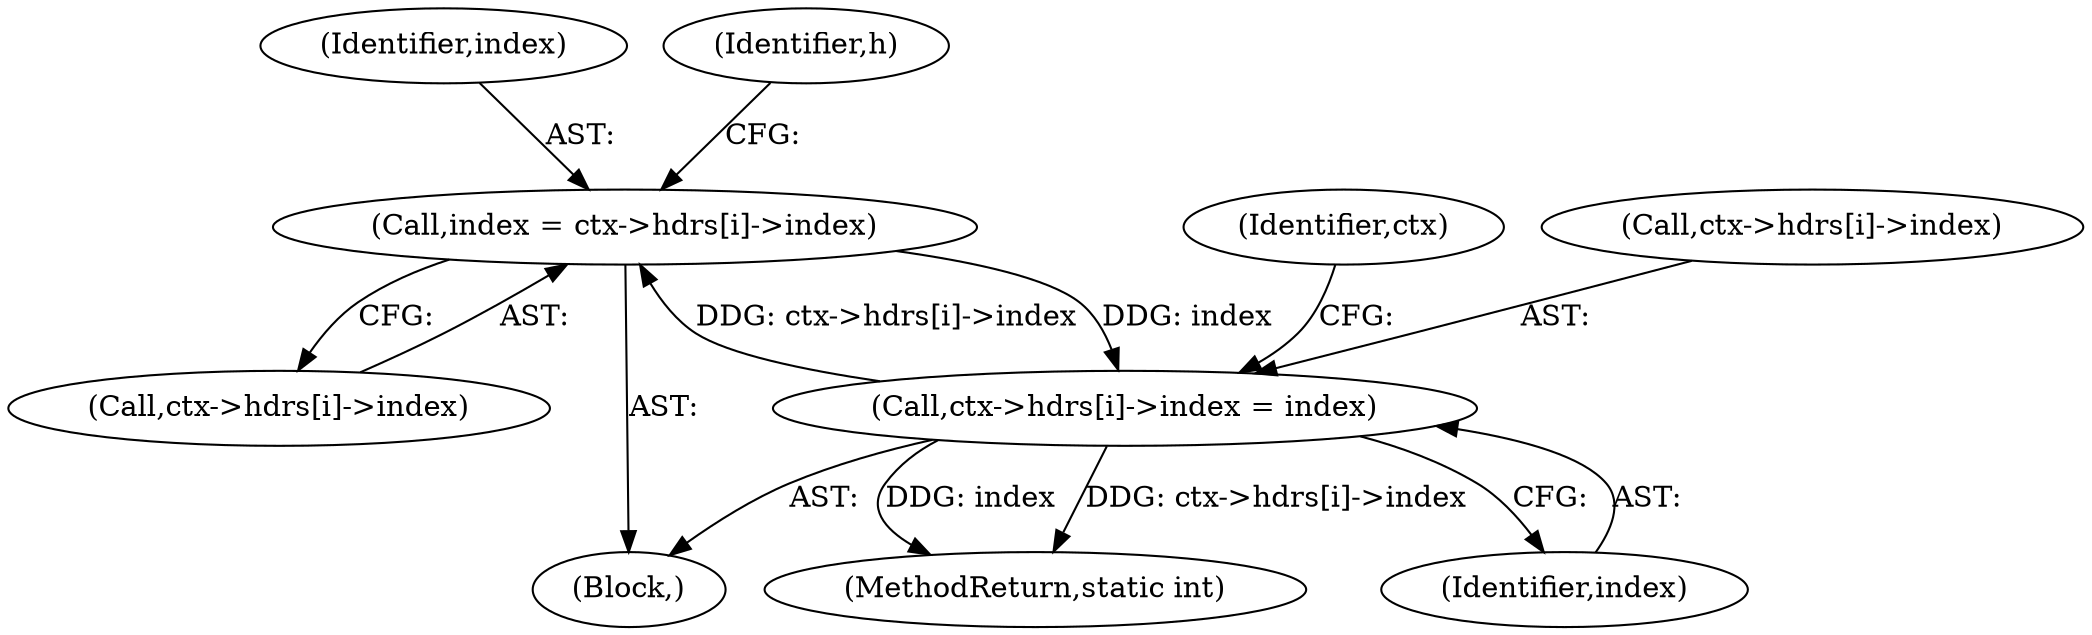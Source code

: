 digraph "0_neomutt_9bfab35522301794483f8f9ed60820bdec9be59e_1@array" {
"1000377" [label="(Call,index = ctx->hdrs[i]->index)"];
"1000420" [label="(Call,ctx->hdrs[i]->index = index)"];
"1000377" [label="(Call,index = ctx->hdrs[i]->index)"];
"1000421" [label="(Call,ctx->hdrs[i]->index)"];
"1000378" [label="(Identifier,index)"];
"1000433" [label="(Identifier,ctx)"];
"1000388" [label="(Identifier,h)"];
"1000354" [label="(Block,)"];
"1000612" [label="(MethodReturn,static int)"];
"1000377" [label="(Call,index = ctx->hdrs[i]->index)"];
"1000420" [label="(Call,ctx->hdrs[i]->index = index)"];
"1000428" [label="(Identifier,index)"];
"1000379" [label="(Call,ctx->hdrs[i]->index)"];
"1000377" -> "1000354"  [label="AST: "];
"1000377" -> "1000379"  [label="CFG: "];
"1000378" -> "1000377"  [label="AST: "];
"1000379" -> "1000377"  [label="AST: "];
"1000388" -> "1000377"  [label="CFG: "];
"1000420" -> "1000377"  [label="DDG: ctx->hdrs[i]->index"];
"1000377" -> "1000420"  [label="DDG: index"];
"1000420" -> "1000354"  [label="AST: "];
"1000420" -> "1000428"  [label="CFG: "];
"1000421" -> "1000420"  [label="AST: "];
"1000428" -> "1000420"  [label="AST: "];
"1000433" -> "1000420"  [label="CFG: "];
"1000420" -> "1000612"  [label="DDG: index"];
"1000420" -> "1000612"  [label="DDG: ctx->hdrs[i]->index"];
}
